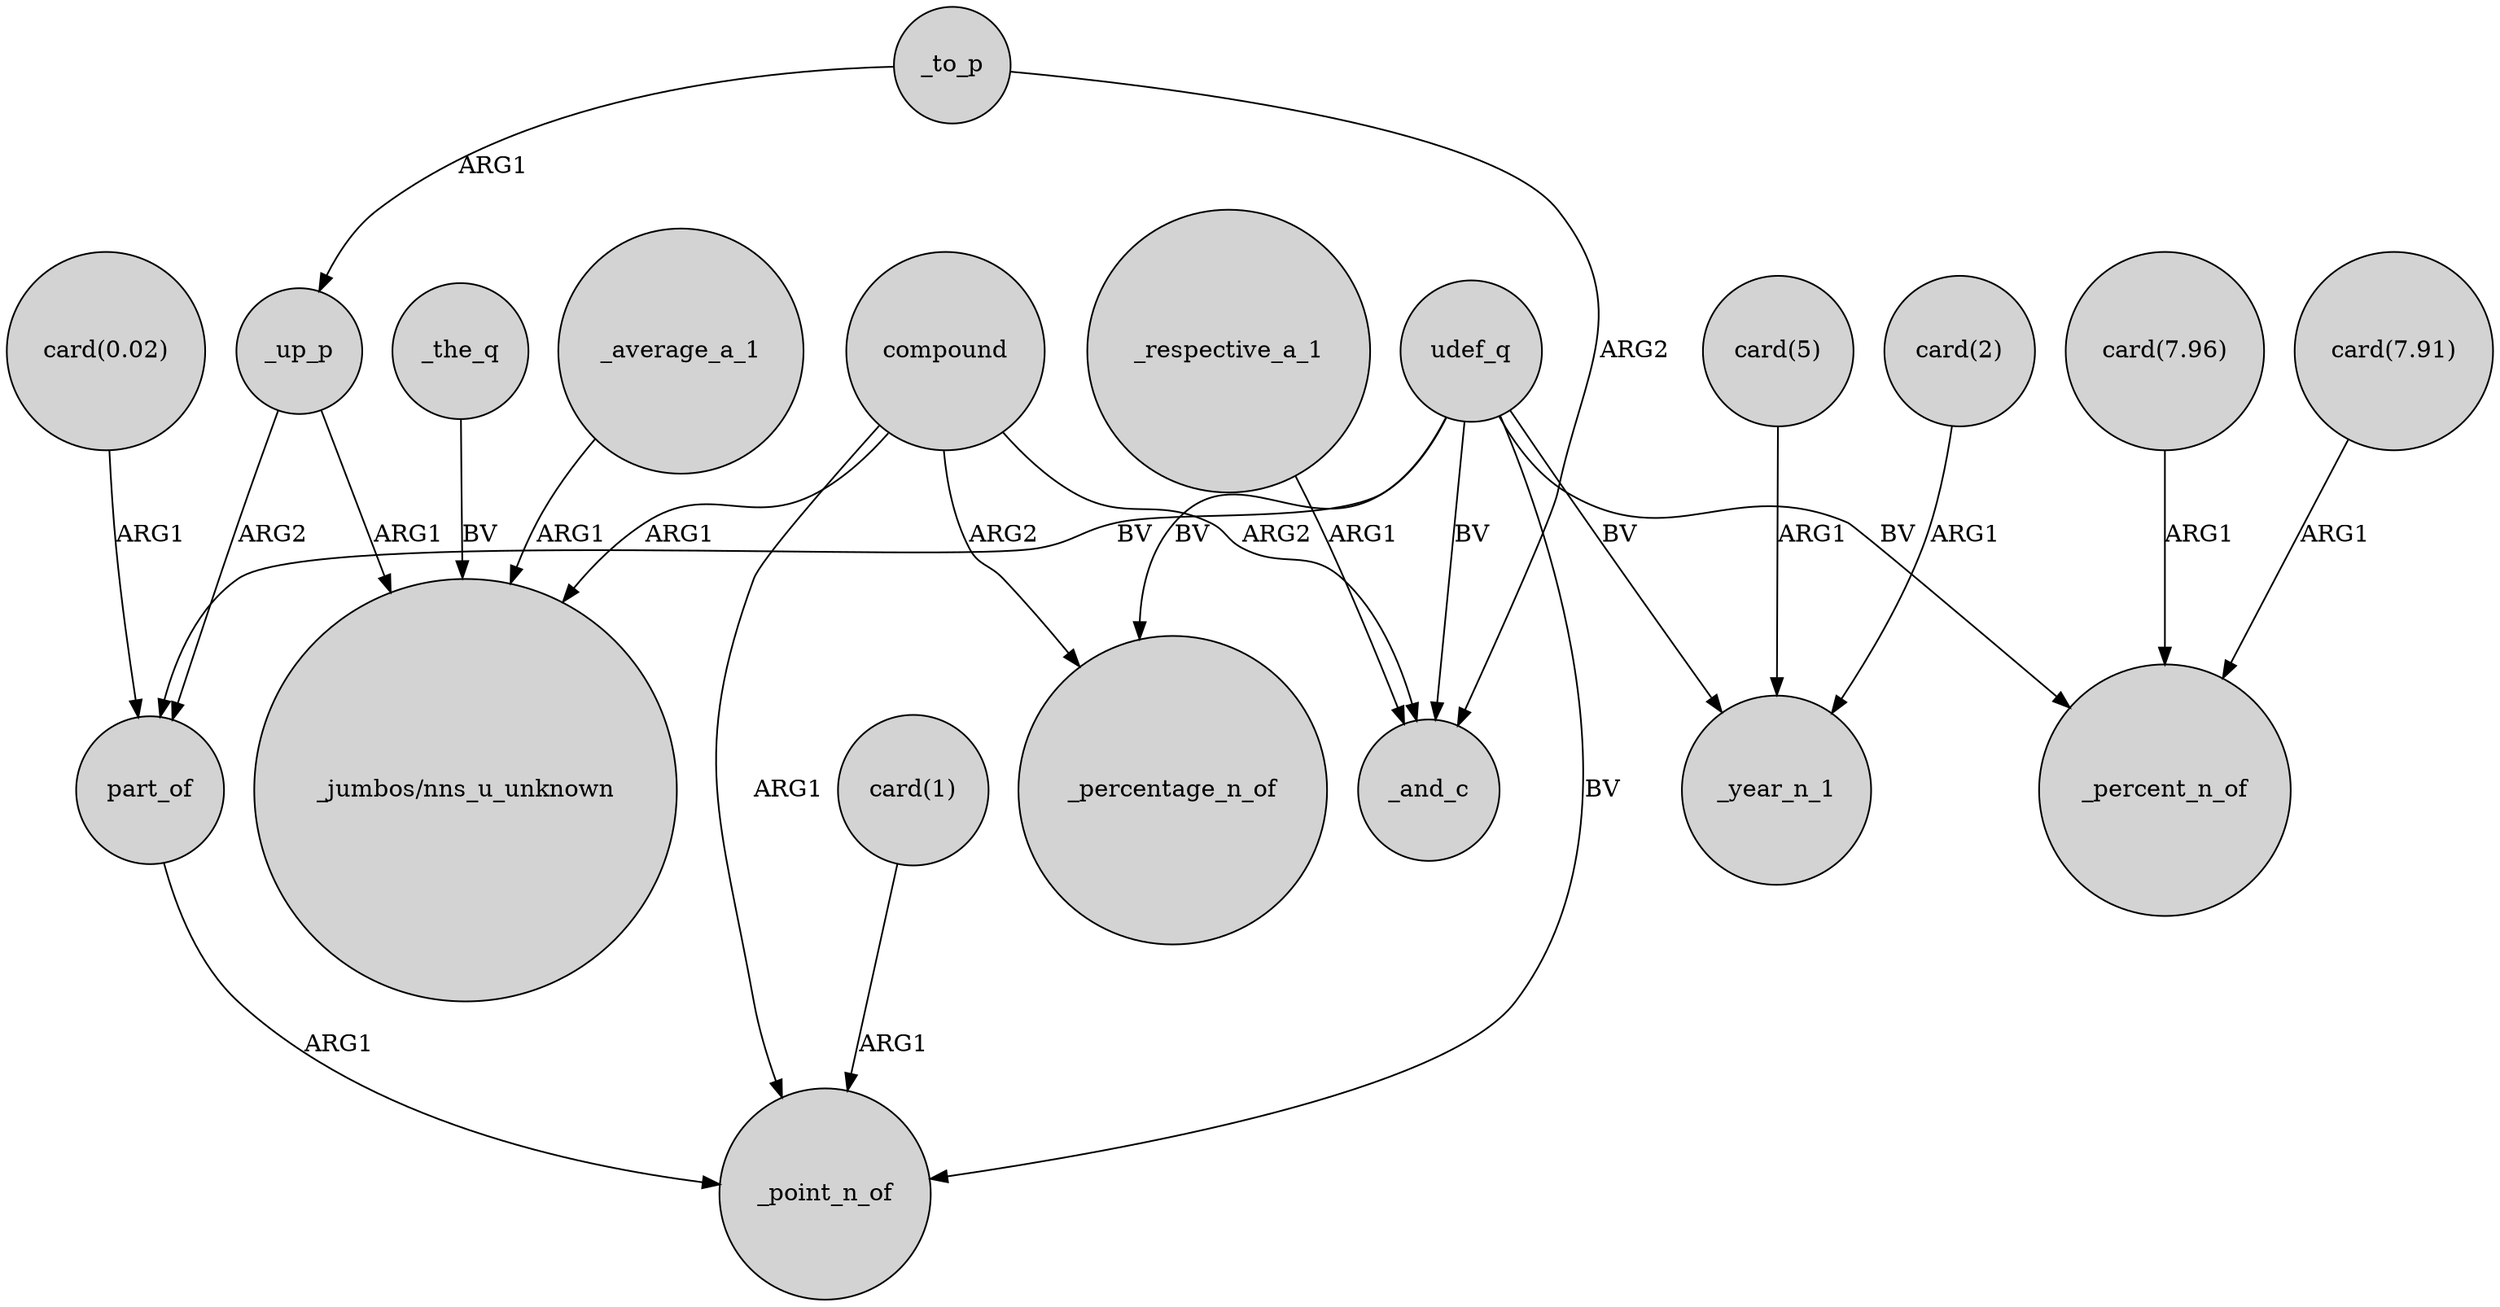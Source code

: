 digraph {
	node [shape=circle style=filled]
	udef_q -> part_of [label=BV]
	part_of -> _point_n_of [label=ARG1]
	"card(5)" -> _year_n_1 [label=ARG1]
	_average_a_1 -> "_jumbos/nns_u_unknown" [label=ARG1]
	compound -> _percentage_n_of [label=ARG2]
	_respective_a_1 -> _and_c [label=ARG1]
	_to_p -> _and_c [label=ARG2]
	compound -> "_jumbos/nns_u_unknown" [label=ARG1]
	_up_p -> "_jumbos/nns_u_unknown" [label=ARG1]
	_to_p -> _up_p [label=ARG1]
	"card(0.02)" -> part_of [label=ARG1]
	compound -> _point_n_of [label=ARG1]
	_the_q -> "_jumbos/nns_u_unknown" [label=BV]
	compound -> _and_c [label=ARG2]
	"card(2)" -> _year_n_1 [label=ARG1]
	"card(1)" -> _point_n_of [label=ARG1]
	_up_p -> part_of [label=ARG2]
	udef_q -> _percentage_n_of [label=BV]
	"card(7.96)" -> _percent_n_of [label=ARG1]
	udef_q -> _year_n_1 [label=BV]
	"card(7.91)" -> _percent_n_of [label=ARG1]
	udef_q -> _percent_n_of [label=BV]
	udef_q -> _and_c [label=BV]
	udef_q -> _point_n_of [label=BV]
}
